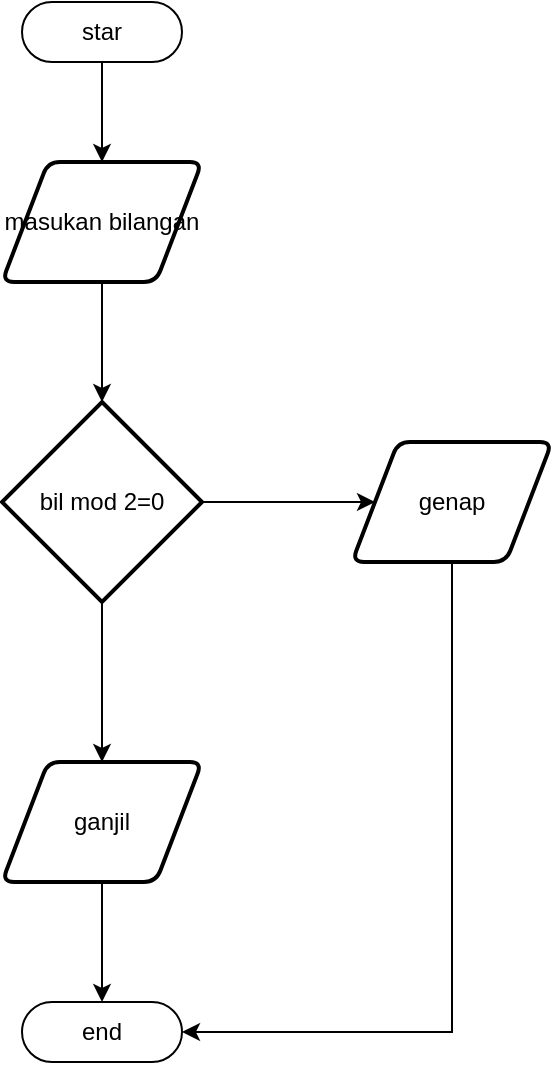 <mxfile version="22.0.4" type="github">
  <diagram id="R2lEEEUBdFMjLlhIrx00" name="Page-1">
    <mxGraphModel dx="880" dy="2625" grid="1" gridSize="10" guides="1" tooltips="1" connect="1" arrows="1" fold="1" page="1" pageScale="1" pageWidth="850" pageHeight="1100" math="0" shadow="0" extFonts="Permanent Marker^https://fonts.googleapis.com/css?family=Permanent+Marker">
      <root>
        <mxCell id="0" />
        <mxCell id="1" parent="0" />
        <mxCell id="SQbSiZaYX_IfG4sLnDDH-10" style="edgeStyle=orthogonalEdgeStyle;rounded=0;orthogonalLoop=1;jettySize=auto;html=1;exitX=0.5;exitY=0.5;exitDx=0;exitDy=15;exitPerimeter=0;entryX=0.5;entryY=0;entryDx=0;entryDy=0;" edge="1" parent="1" source="SQbSiZaYX_IfG4sLnDDH-1" target="SQbSiZaYX_IfG4sLnDDH-2">
          <mxGeometry relative="1" as="geometry" />
        </mxCell>
        <mxCell id="SQbSiZaYX_IfG4sLnDDH-1" value="star" style="html=1;dashed=0;whiteSpace=wrap;shape=mxgraph.dfd.start" vertex="1" parent="1">
          <mxGeometry x="385" y="-2180" width="80" height="30" as="geometry" />
        </mxCell>
        <mxCell id="SQbSiZaYX_IfG4sLnDDH-11" value="" style="edgeStyle=orthogonalEdgeStyle;rounded=0;orthogonalLoop=1;jettySize=auto;html=1;" edge="1" parent="1" source="SQbSiZaYX_IfG4sLnDDH-2" target="SQbSiZaYX_IfG4sLnDDH-6">
          <mxGeometry relative="1" as="geometry" />
        </mxCell>
        <mxCell id="SQbSiZaYX_IfG4sLnDDH-2" value="masukan bilangan" style="shape=parallelogram;html=1;strokeWidth=2;perimeter=parallelogramPerimeter;whiteSpace=wrap;rounded=1;arcSize=12;size=0.23;" vertex="1" parent="1">
          <mxGeometry x="375" y="-2100" width="100" height="60" as="geometry" />
        </mxCell>
        <mxCell id="SQbSiZaYX_IfG4sLnDDH-12" value="" style="edgeStyle=orthogonalEdgeStyle;rounded=0;orthogonalLoop=1;jettySize=auto;html=1;" edge="1" parent="1" source="SQbSiZaYX_IfG4sLnDDH-6" target="SQbSiZaYX_IfG4sLnDDH-7">
          <mxGeometry relative="1" as="geometry" />
        </mxCell>
        <mxCell id="SQbSiZaYX_IfG4sLnDDH-13" value="" style="edgeStyle=orthogonalEdgeStyle;rounded=0;orthogonalLoop=1;jettySize=auto;html=1;" edge="1" parent="1" source="SQbSiZaYX_IfG4sLnDDH-6" target="SQbSiZaYX_IfG4sLnDDH-8">
          <mxGeometry relative="1" as="geometry" />
        </mxCell>
        <mxCell id="SQbSiZaYX_IfG4sLnDDH-6" value="bil mod 2=0" style="strokeWidth=2;html=1;shape=mxgraph.flowchart.decision;whiteSpace=wrap;" vertex="1" parent="1">
          <mxGeometry x="375" y="-1980" width="100" height="100" as="geometry" />
        </mxCell>
        <mxCell id="SQbSiZaYX_IfG4sLnDDH-7" value="genap" style="shape=parallelogram;html=1;strokeWidth=2;perimeter=parallelogramPerimeter;whiteSpace=wrap;rounded=1;arcSize=12;size=0.23;" vertex="1" parent="1">
          <mxGeometry x="550" y="-1960" width="100" height="60" as="geometry" />
        </mxCell>
        <mxCell id="SQbSiZaYX_IfG4sLnDDH-14" value="" style="edgeStyle=orthogonalEdgeStyle;rounded=0;orthogonalLoop=1;jettySize=auto;html=1;" edge="1" parent="1" source="SQbSiZaYX_IfG4sLnDDH-8" target="SQbSiZaYX_IfG4sLnDDH-9">
          <mxGeometry relative="1" as="geometry" />
        </mxCell>
        <mxCell id="SQbSiZaYX_IfG4sLnDDH-8" value="ganjil" style="shape=parallelogram;html=1;strokeWidth=2;perimeter=parallelogramPerimeter;whiteSpace=wrap;rounded=1;arcSize=12;size=0.23;" vertex="1" parent="1">
          <mxGeometry x="375" y="-1800" width="100" height="60" as="geometry" />
        </mxCell>
        <mxCell id="SQbSiZaYX_IfG4sLnDDH-9" value="end" style="html=1;dashed=0;whiteSpace=wrap;shape=mxgraph.dfd.start" vertex="1" parent="1">
          <mxGeometry x="385" y="-1680" width="80" height="30" as="geometry" />
        </mxCell>
        <mxCell id="SQbSiZaYX_IfG4sLnDDH-15" style="edgeStyle=orthogonalEdgeStyle;rounded=0;orthogonalLoop=1;jettySize=auto;html=1;exitX=0.5;exitY=1;exitDx=0;exitDy=0;entryX=1;entryY=0.5;entryDx=0;entryDy=0;entryPerimeter=0;" edge="1" parent="1" source="SQbSiZaYX_IfG4sLnDDH-7" target="SQbSiZaYX_IfG4sLnDDH-9">
          <mxGeometry relative="1" as="geometry" />
        </mxCell>
      </root>
    </mxGraphModel>
  </diagram>
</mxfile>
